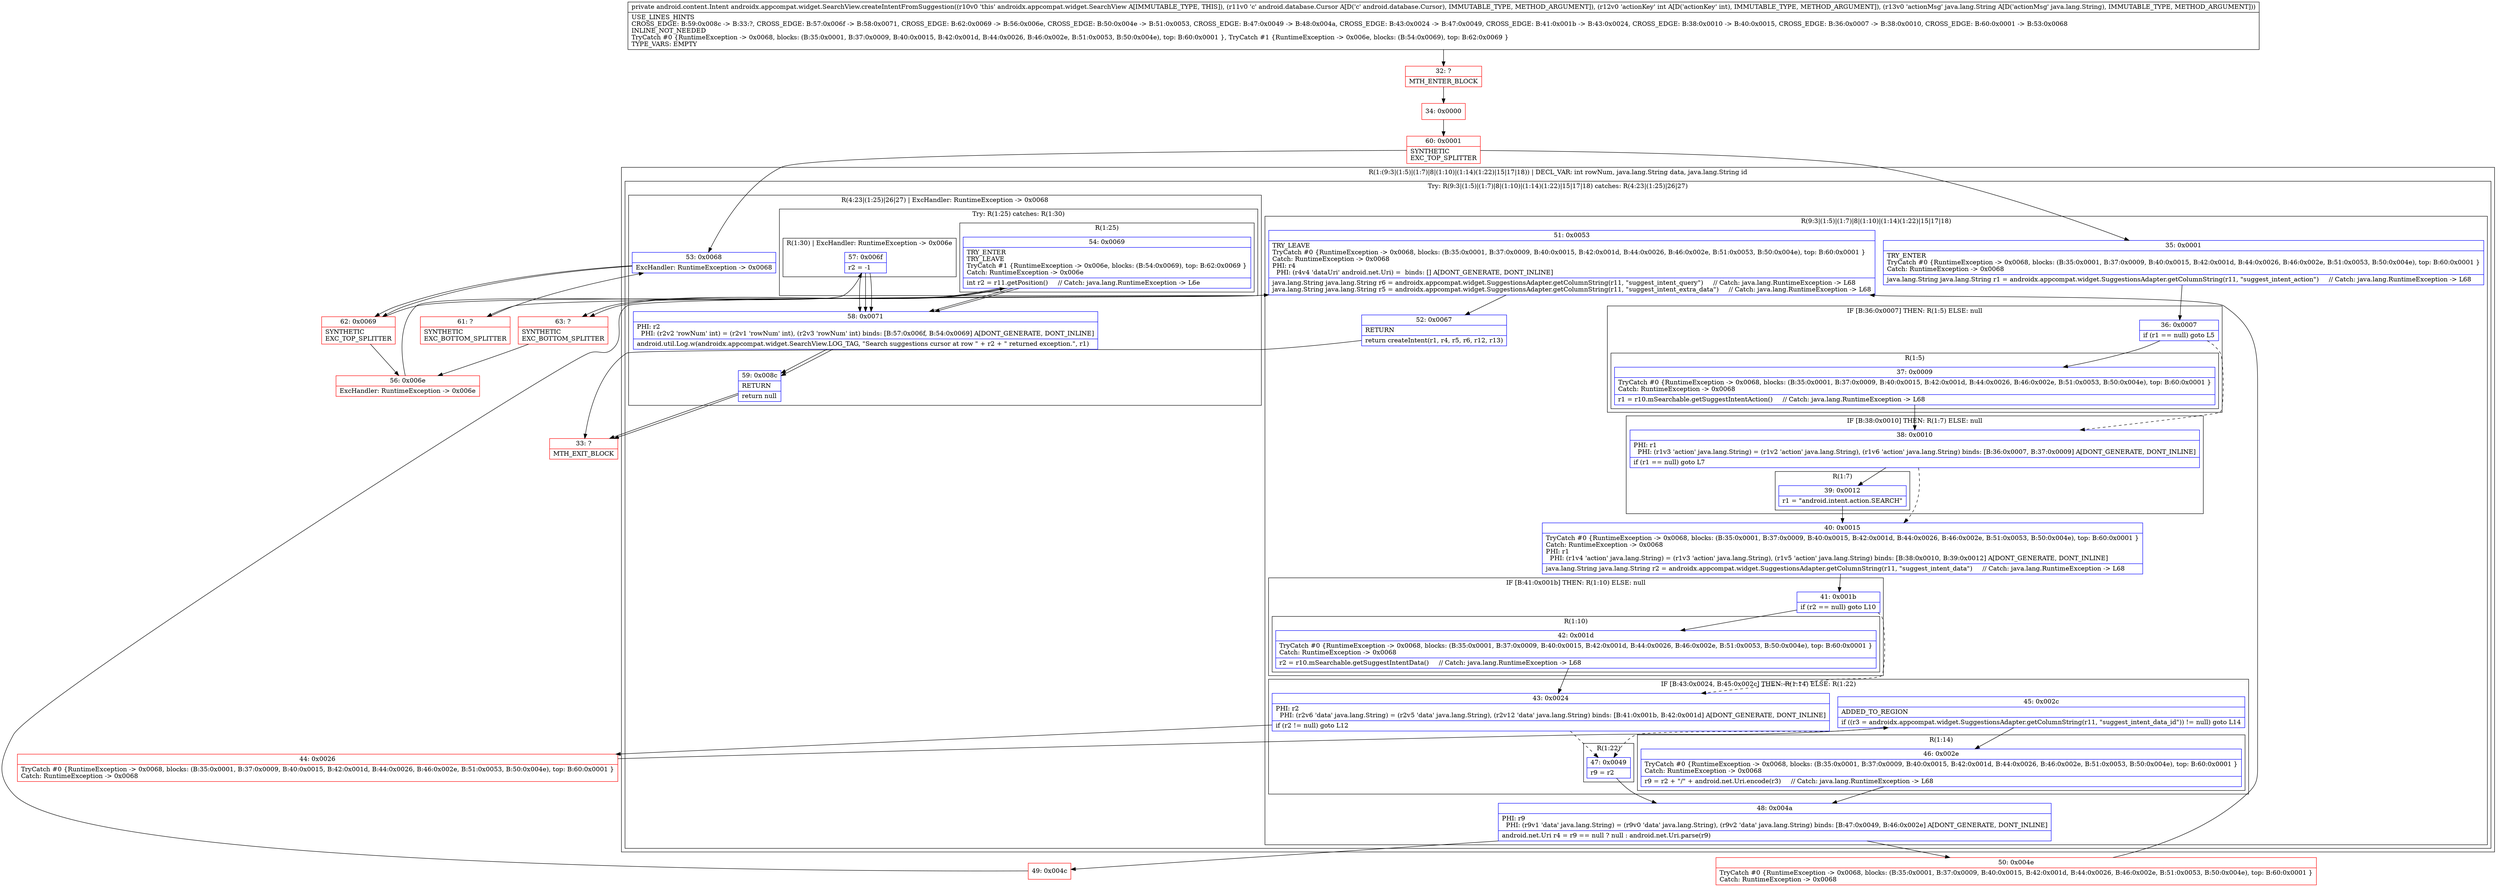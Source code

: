 digraph "CFG forandroidx.appcompat.widget.SearchView.createIntentFromSuggestion(Landroid\/database\/Cursor;ILjava\/lang\/String;)Landroid\/content\/Intent;" {
subgraph cluster_Region_167675554 {
label = "R(1:(9:3|(1:5)|(1:7)|8|(1:10)|(1:14)(1:22)|15|17|18)) | DECL_VAR: int rowNum, java.lang.String data, java.lang.String id\l";
node [shape=record,color=blue];
subgraph cluster_TryCatchRegion_658734461 {
label = "Try: R(9:3|(1:5)|(1:7)|8|(1:10)|(1:14)(1:22)|15|17|18) catches: R(4:23|(1:25)|26|27)";
node [shape=record,color=blue];
subgraph cluster_Region_1726314070 {
label = "R(9:3|(1:5)|(1:7)|8|(1:10)|(1:14)(1:22)|15|17|18)";
node [shape=record,color=blue];
Node_35 [shape=record,label="{35\:\ 0x0001|TRY_ENTER\lTryCatch #0 \{RuntimeException \-\> 0x0068, blocks: (B:35:0x0001, B:37:0x0009, B:40:0x0015, B:42:0x001d, B:44:0x0026, B:46:0x002e, B:51:0x0053, B:50:0x004e), top: B:60:0x0001 \}\lCatch: RuntimeException \-\> 0x0068\l|java.lang.String java.lang.String r1 = androidx.appcompat.widget.SuggestionsAdapter.getColumnString(r11, \"suggest_intent_action\")     \/\/ Catch: java.lang.RuntimeException \-\> L68\l}"];
subgraph cluster_IfRegion_332779181 {
label = "IF [B:36:0x0007] THEN: R(1:5) ELSE: null";
node [shape=record,color=blue];
Node_36 [shape=record,label="{36\:\ 0x0007|if (r1 == null) goto L5\l}"];
subgraph cluster_Region_1930057269 {
label = "R(1:5)";
node [shape=record,color=blue];
Node_37 [shape=record,label="{37\:\ 0x0009|TryCatch #0 \{RuntimeException \-\> 0x0068, blocks: (B:35:0x0001, B:37:0x0009, B:40:0x0015, B:42:0x001d, B:44:0x0026, B:46:0x002e, B:51:0x0053, B:50:0x004e), top: B:60:0x0001 \}\lCatch: RuntimeException \-\> 0x0068\l|r1 = r10.mSearchable.getSuggestIntentAction()     \/\/ Catch: java.lang.RuntimeException \-\> L68\l}"];
}
}
subgraph cluster_IfRegion_1590648135 {
label = "IF [B:38:0x0010] THEN: R(1:7) ELSE: null";
node [shape=record,color=blue];
Node_38 [shape=record,label="{38\:\ 0x0010|PHI: r1 \l  PHI: (r1v3 'action' java.lang.String) = (r1v2 'action' java.lang.String), (r1v6 'action' java.lang.String) binds: [B:36:0x0007, B:37:0x0009] A[DONT_GENERATE, DONT_INLINE]\l|if (r1 == null) goto L7\l}"];
subgraph cluster_Region_1842331522 {
label = "R(1:7)";
node [shape=record,color=blue];
Node_39 [shape=record,label="{39\:\ 0x0012|r1 = \"android.intent.action.SEARCH\"\l}"];
}
}
Node_40 [shape=record,label="{40\:\ 0x0015|TryCatch #0 \{RuntimeException \-\> 0x0068, blocks: (B:35:0x0001, B:37:0x0009, B:40:0x0015, B:42:0x001d, B:44:0x0026, B:46:0x002e, B:51:0x0053, B:50:0x004e), top: B:60:0x0001 \}\lCatch: RuntimeException \-\> 0x0068\lPHI: r1 \l  PHI: (r1v4 'action' java.lang.String) = (r1v3 'action' java.lang.String), (r1v5 'action' java.lang.String) binds: [B:38:0x0010, B:39:0x0012] A[DONT_GENERATE, DONT_INLINE]\l|java.lang.String java.lang.String r2 = androidx.appcompat.widget.SuggestionsAdapter.getColumnString(r11, \"suggest_intent_data\")     \/\/ Catch: java.lang.RuntimeException \-\> L68\l}"];
subgraph cluster_IfRegion_1878431413 {
label = "IF [B:41:0x001b] THEN: R(1:10) ELSE: null";
node [shape=record,color=blue];
Node_41 [shape=record,label="{41\:\ 0x001b|if (r2 == null) goto L10\l}"];
subgraph cluster_Region_1315752627 {
label = "R(1:10)";
node [shape=record,color=blue];
Node_42 [shape=record,label="{42\:\ 0x001d|TryCatch #0 \{RuntimeException \-\> 0x0068, blocks: (B:35:0x0001, B:37:0x0009, B:40:0x0015, B:42:0x001d, B:44:0x0026, B:46:0x002e, B:51:0x0053, B:50:0x004e), top: B:60:0x0001 \}\lCatch: RuntimeException \-\> 0x0068\l|r2 = r10.mSearchable.getSuggestIntentData()     \/\/ Catch: java.lang.RuntimeException \-\> L68\l}"];
}
}
subgraph cluster_IfRegion_1391168832 {
label = "IF [B:43:0x0024, B:45:0x002c] THEN: R(1:14) ELSE: R(1:22)";
node [shape=record,color=blue];
Node_43 [shape=record,label="{43\:\ 0x0024|PHI: r2 \l  PHI: (r2v6 'data' java.lang.String) = (r2v5 'data' java.lang.String), (r2v12 'data' java.lang.String) binds: [B:41:0x001b, B:42:0x001d] A[DONT_GENERATE, DONT_INLINE]\l|if (r2 != null) goto L12\l}"];
Node_45 [shape=record,label="{45\:\ 0x002c|ADDED_TO_REGION\l|if ((r3 = androidx.appcompat.widget.SuggestionsAdapter.getColumnString(r11, \"suggest_intent_data_id\")) != null) goto L14\l}"];
subgraph cluster_Region_1995097919 {
label = "R(1:14)";
node [shape=record,color=blue];
Node_46 [shape=record,label="{46\:\ 0x002e|TryCatch #0 \{RuntimeException \-\> 0x0068, blocks: (B:35:0x0001, B:37:0x0009, B:40:0x0015, B:42:0x001d, B:44:0x0026, B:46:0x002e, B:51:0x0053, B:50:0x004e), top: B:60:0x0001 \}\lCatch: RuntimeException \-\> 0x0068\l|r9 = r2 + \"\/\" + android.net.Uri.encode(r3)     \/\/ Catch: java.lang.RuntimeException \-\> L68\l}"];
}
subgraph cluster_Region_1585160707 {
label = "R(1:22)";
node [shape=record,color=blue];
Node_47 [shape=record,label="{47\:\ 0x0049|r9 = r2\l}"];
}
}
Node_48 [shape=record,label="{48\:\ 0x004a|PHI: r9 \l  PHI: (r9v1 'data' java.lang.String) = (r9v0 'data' java.lang.String), (r9v2 'data' java.lang.String) binds: [B:47:0x0049, B:46:0x002e] A[DONT_GENERATE, DONT_INLINE]\l|android.net.Uri r4 = r9 == null ? null : android.net.Uri.parse(r9)\l}"];
Node_51 [shape=record,label="{51\:\ 0x0053|TRY_LEAVE\lTryCatch #0 \{RuntimeException \-\> 0x0068, blocks: (B:35:0x0001, B:37:0x0009, B:40:0x0015, B:42:0x001d, B:44:0x0026, B:46:0x002e, B:51:0x0053, B:50:0x004e), top: B:60:0x0001 \}\lCatch: RuntimeException \-\> 0x0068\lPHI: r4 \l  PHI: (r4v4 'dataUri' android.net.Uri) =  binds: [] A[DONT_GENERATE, DONT_INLINE]\l|java.lang.String java.lang.String r6 = androidx.appcompat.widget.SuggestionsAdapter.getColumnString(r11, \"suggest_intent_query\")     \/\/ Catch: java.lang.RuntimeException \-\> L68\ljava.lang.String java.lang.String r5 = androidx.appcompat.widget.SuggestionsAdapter.getColumnString(r11, \"suggest_intent_extra_data\")     \/\/ Catch: java.lang.RuntimeException \-\> L68\l}"];
Node_52 [shape=record,label="{52\:\ 0x0067|RETURN\l|return createIntent(r1, r4, r5, r6, r12, r13)\l}"];
}
subgraph cluster_Region_398904295 {
label = "R(4:23|(1:25)|26|27) | ExcHandler: RuntimeException \-\> 0x0068\l";
node [shape=record,color=blue];
Node_53 [shape=record,label="{53\:\ 0x0068|ExcHandler: RuntimeException \-\> 0x0068\l}"];
subgraph cluster_TryCatchRegion_11827026 {
label = "Try: R(1:25) catches: R(1:30)";
node [shape=record,color=blue];
subgraph cluster_Region_1844554192 {
label = "R(1:25)";
node [shape=record,color=blue];
Node_54 [shape=record,label="{54\:\ 0x0069|TRY_ENTER\lTRY_LEAVE\lTryCatch #1 \{RuntimeException \-\> 0x006e, blocks: (B:54:0x0069), top: B:62:0x0069 \}\lCatch: RuntimeException \-\> 0x006e\l|int r2 = r11.getPosition()     \/\/ Catch: java.lang.RuntimeException \-\> L6e\l}"];
}
subgraph cluster_Region_728147873 {
label = "R(1:30) | ExcHandler: RuntimeException \-\> 0x006e\l";
node [shape=record,color=blue];
Node_57 [shape=record,label="{57\:\ 0x006f|r2 = \-1\l}"];
}
}
Node_58 [shape=record,label="{58\:\ 0x0071|PHI: r2 \l  PHI: (r2v2 'rowNum' int) = (r2v1 'rowNum' int), (r2v3 'rowNum' int) binds: [B:57:0x006f, B:54:0x0069] A[DONT_GENERATE, DONT_INLINE]\l|android.util.Log.w(androidx.appcompat.widget.SearchView.LOG_TAG, \"Search suggestions cursor at row \" + r2 + \" returned exception.\", r1)\l}"];
Node_59 [shape=record,label="{59\:\ 0x008c|RETURN\l|return null\l}"];
}
}
}
subgraph cluster_Region_398904295 {
label = "R(4:23|(1:25)|26|27) | ExcHandler: RuntimeException \-\> 0x0068\l";
node [shape=record,color=blue];
Node_53 [shape=record,label="{53\:\ 0x0068|ExcHandler: RuntimeException \-\> 0x0068\l}"];
subgraph cluster_TryCatchRegion_11827026 {
label = "Try: R(1:25) catches: R(1:30)";
node [shape=record,color=blue];
subgraph cluster_Region_1844554192 {
label = "R(1:25)";
node [shape=record,color=blue];
Node_54 [shape=record,label="{54\:\ 0x0069|TRY_ENTER\lTRY_LEAVE\lTryCatch #1 \{RuntimeException \-\> 0x006e, blocks: (B:54:0x0069), top: B:62:0x0069 \}\lCatch: RuntimeException \-\> 0x006e\l|int r2 = r11.getPosition()     \/\/ Catch: java.lang.RuntimeException \-\> L6e\l}"];
}
subgraph cluster_Region_728147873 {
label = "R(1:30) | ExcHandler: RuntimeException \-\> 0x006e\l";
node [shape=record,color=blue];
Node_57 [shape=record,label="{57\:\ 0x006f|r2 = \-1\l}"];
}
}
Node_58 [shape=record,label="{58\:\ 0x0071|PHI: r2 \l  PHI: (r2v2 'rowNum' int) = (r2v1 'rowNum' int), (r2v3 'rowNum' int) binds: [B:57:0x006f, B:54:0x0069] A[DONT_GENERATE, DONT_INLINE]\l|android.util.Log.w(androidx.appcompat.widget.SearchView.LOG_TAG, \"Search suggestions cursor at row \" + r2 + \" returned exception.\", r1)\l}"];
Node_59 [shape=record,label="{59\:\ 0x008c|RETURN\l|return null\l}"];
}
subgraph cluster_Region_728147873 {
label = "R(1:30) | ExcHandler: RuntimeException \-\> 0x006e\l";
node [shape=record,color=blue];
Node_57 [shape=record,label="{57\:\ 0x006f|r2 = \-1\l}"];
}
Node_32 [shape=record,color=red,label="{32\:\ ?|MTH_ENTER_BLOCK\l}"];
Node_34 [shape=record,color=red,label="{34\:\ 0x0000}"];
Node_60 [shape=record,color=red,label="{60\:\ 0x0001|SYNTHETIC\lEXC_TOP_SPLITTER\l}"];
Node_44 [shape=record,color=red,label="{44\:\ 0x0026|TryCatch #0 \{RuntimeException \-\> 0x0068, blocks: (B:35:0x0001, B:37:0x0009, B:40:0x0015, B:42:0x001d, B:44:0x0026, B:46:0x002e, B:51:0x0053, B:50:0x004e), top: B:60:0x0001 \}\lCatch: RuntimeException \-\> 0x0068\l}"];
Node_49 [shape=record,color=red,label="{49\:\ 0x004c}"];
Node_33 [shape=record,color=red,label="{33\:\ ?|MTH_EXIT_BLOCK\l}"];
Node_61 [shape=record,color=red,label="{61\:\ ?|SYNTHETIC\lEXC_BOTTOM_SPLITTER\l}"];
Node_50 [shape=record,color=red,label="{50\:\ 0x004e|TryCatch #0 \{RuntimeException \-\> 0x0068, blocks: (B:35:0x0001, B:37:0x0009, B:40:0x0015, B:42:0x001d, B:44:0x0026, B:46:0x002e, B:51:0x0053, B:50:0x004e), top: B:60:0x0001 \}\lCatch: RuntimeException \-\> 0x0068\l}"];
Node_62 [shape=record,color=red,label="{62\:\ 0x0069|SYNTHETIC\lEXC_TOP_SPLITTER\l}"];
Node_63 [shape=record,color=red,label="{63\:\ ?|SYNTHETIC\lEXC_BOTTOM_SPLITTER\l}"];
Node_56 [shape=record,color=red,label="{56\:\ 0x006e|ExcHandler: RuntimeException \-\> 0x006e\l}"];
MethodNode[shape=record,label="{private android.content.Intent androidx.appcompat.widget.SearchView.createIntentFromSuggestion((r10v0 'this' androidx.appcompat.widget.SearchView A[IMMUTABLE_TYPE, THIS]), (r11v0 'c' android.database.Cursor A[D('c' android.database.Cursor), IMMUTABLE_TYPE, METHOD_ARGUMENT]), (r12v0 'actionKey' int A[D('actionKey' int), IMMUTABLE_TYPE, METHOD_ARGUMENT]), (r13v0 'actionMsg' java.lang.String A[D('actionMsg' java.lang.String), IMMUTABLE_TYPE, METHOD_ARGUMENT]))  | USE_LINES_HINTS\lCROSS_EDGE: B:59:0x008c \-\> B:33:?, CROSS_EDGE: B:57:0x006f \-\> B:58:0x0071, CROSS_EDGE: B:62:0x0069 \-\> B:56:0x006e, CROSS_EDGE: B:50:0x004e \-\> B:51:0x0053, CROSS_EDGE: B:47:0x0049 \-\> B:48:0x004a, CROSS_EDGE: B:43:0x0024 \-\> B:47:0x0049, CROSS_EDGE: B:41:0x001b \-\> B:43:0x0024, CROSS_EDGE: B:38:0x0010 \-\> B:40:0x0015, CROSS_EDGE: B:36:0x0007 \-\> B:38:0x0010, CROSS_EDGE: B:60:0x0001 \-\> B:53:0x0068\lINLINE_NOT_NEEDED\lTryCatch #0 \{RuntimeException \-\> 0x0068, blocks: (B:35:0x0001, B:37:0x0009, B:40:0x0015, B:42:0x001d, B:44:0x0026, B:46:0x002e, B:51:0x0053, B:50:0x004e), top: B:60:0x0001 \}, TryCatch #1 \{RuntimeException \-\> 0x006e, blocks: (B:54:0x0069), top: B:62:0x0069 \}\lTYPE_VARS: EMPTY\l}"];
MethodNode -> Node_32;Node_35 -> Node_36;
Node_36 -> Node_37;
Node_36 -> Node_38[style=dashed];
Node_37 -> Node_38;
Node_38 -> Node_39;
Node_38 -> Node_40[style=dashed];
Node_39 -> Node_40;
Node_40 -> Node_41;
Node_41 -> Node_42;
Node_41 -> Node_43[style=dashed];
Node_42 -> Node_43;
Node_43 -> Node_44;
Node_43 -> Node_47[style=dashed];
Node_45 -> Node_46;
Node_45 -> Node_47[style=dashed];
Node_46 -> Node_48;
Node_47 -> Node_48;
Node_48 -> Node_49;
Node_48 -> Node_50;
Node_51 -> Node_52;
Node_51 -> Node_61;
Node_52 -> Node_33;
Node_53 -> Node_62;
Node_54 -> Node_58;
Node_54 -> Node_63;
Node_57 -> Node_58;
Node_58 -> Node_59;
Node_59 -> Node_33;
Node_53 -> Node_62;
Node_54 -> Node_58;
Node_54 -> Node_63;
Node_57 -> Node_58;
Node_58 -> Node_59;
Node_59 -> Node_33;
Node_57 -> Node_58;
Node_32 -> Node_34;
Node_34 -> Node_60;
Node_60 -> Node_35;
Node_60 -> Node_53;
Node_44 -> Node_45;
Node_49 -> Node_51;
Node_61 -> Node_53;
Node_50 -> Node_51;
Node_62 -> Node_54;
Node_62 -> Node_56;
Node_63 -> Node_56;
Node_56 -> Node_57;
}


